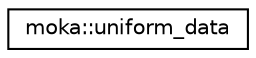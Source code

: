 digraph "Graphical Class Hierarchy"
{
 // LATEX_PDF_SIZE
  edge [fontname="Helvetica",fontsize="10",labelfontname="Helvetica",labelfontsize="10"];
  node [fontname="Helvetica",fontsize="10",shape=record];
  rankdir="LR";
  Node0 [label="moka::uniform_data",height=0.2,width=0.4,color="black", fillcolor="white", style="filled",URL="$structmoka_1_1uniform__data.html",tooltip=" "];
}
